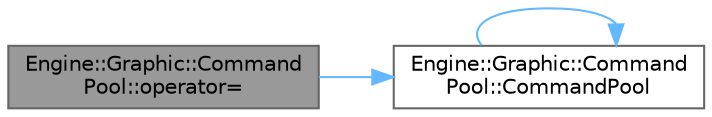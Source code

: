 digraph "Engine::Graphic::CommandPool::operator="
{
 // LATEX_PDF_SIZE
  bgcolor="transparent";
  edge [fontname=Helvetica,fontsize=10,labelfontname=Helvetica,labelfontsize=10];
  node [fontname=Helvetica,fontsize=10,shape=box,height=0.2,width=0.4];
  rankdir="LR";
  Node1 [id="Node000001",label="Engine::Graphic::Command\lPool::operator=",height=0.2,width=0.4,color="gray40", fillcolor="grey60", style="filled", fontcolor="black",tooltip=" "];
  Node1 -> Node2 [id="edge1_Node000001_Node000002",color="steelblue1",style="solid",tooltip=" "];
  Node2 [id="Node000002",label="Engine::Graphic::Command\lPool::CommandPool",height=0.2,width=0.4,color="grey40", fillcolor="white", style="filled",URL="$class_engine_1_1_graphic_1_1_command_pool.html#aecf092000fb746e252e7244158a4760b",tooltip=" "];
  Node2 -> Node2 [id="edge2_Node000002_Node000002",color="steelblue1",style="solid",tooltip=" "];
}
